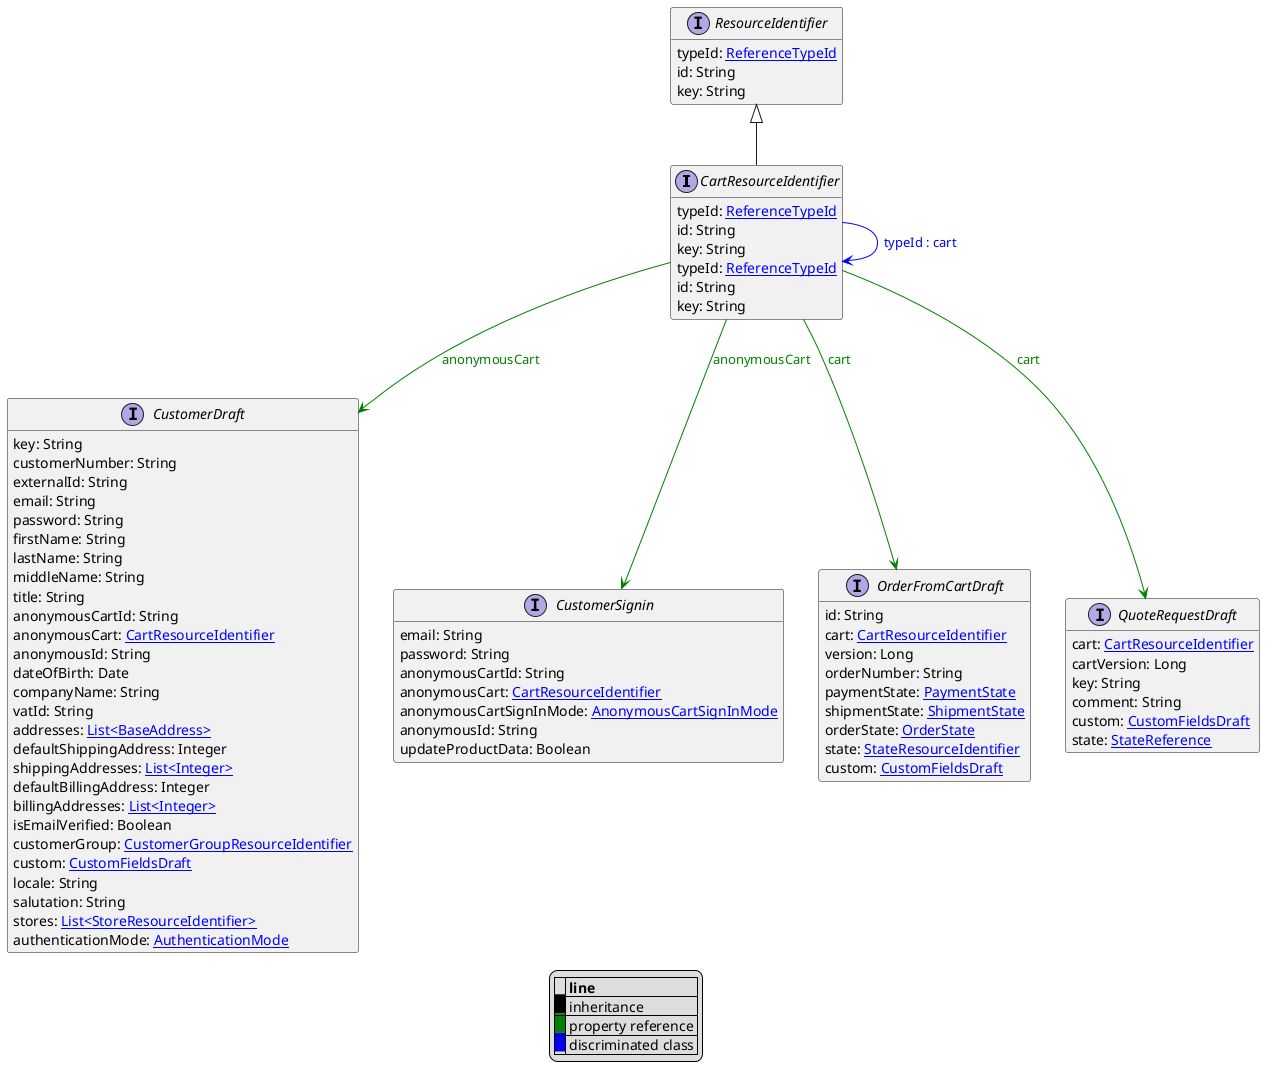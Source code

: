 @startuml

hide empty fields
hide empty methods
legend
|= |= line |
|<back:black>   </back>| inheritance |
|<back:green>   </back>| property reference |
|<back:blue>   </back>| discriminated class |
endlegend
interface CartResourceIdentifier [[CartResourceIdentifier.svg]] extends ResourceIdentifier {
    typeId: [[ReferenceTypeId.svg ReferenceTypeId]]
    id: String
    key: String
}
interface ResourceIdentifier [[ResourceIdentifier.svg]]  {
    typeId: [[ReferenceTypeId.svg ReferenceTypeId]]
    id: String
    key: String
}

interface CartResourceIdentifier [[CartResourceIdentifier.svg]]  {
    typeId: [[ReferenceTypeId.svg ReferenceTypeId]]
    id: String
    key: String
}
interface CustomerDraft [[CustomerDraft.svg]]  {
    key: String
    customerNumber: String
    externalId: String
    email: String
    password: String
    firstName: String
    lastName: String
    middleName: String
    title: String
    anonymousCartId: String
    anonymousCart: [[CartResourceIdentifier.svg CartResourceIdentifier]]
    anonymousId: String
    dateOfBirth: Date
    companyName: String
    vatId: String
    addresses: [[BaseAddress.svg List<BaseAddress>]]
    defaultShippingAddress: Integer
    shippingAddresses: [[Integer.svg List<Integer>]]
    defaultBillingAddress: Integer
    billingAddresses: [[Integer.svg List<Integer>]]
    isEmailVerified: Boolean
    customerGroup: [[CustomerGroupResourceIdentifier.svg CustomerGroupResourceIdentifier]]
    custom: [[CustomFieldsDraft.svg CustomFieldsDraft]]
    locale: String
    salutation: String
    stores: [[StoreResourceIdentifier.svg List<StoreResourceIdentifier>]]
    authenticationMode: [[AuthenticationMode.svg AuthenticationMode]]
}
interface CustomerSignin [[CustomerSignin.svg]]  {
    email: String
    password: String
    anonymousCartId: String
    anonymousCart: [[CartResourceIdentifier.svg CartResourceIdentifier]]
    anonymousCartSignInMode: [[AnonymousCartSignInMode.svg AnonymousCartSignInMode]]
    anonymousId: String
    updateProductData: Boolean
}
interface OrderFromCartDraft [[OrderFromCartDraft.svg]]  {
    id: String
    cart: [[CartResourceIdentifier.svg CartResourceIdentifier]]
    version: Long
    orderNumber: String
    paymentState: [[PaymentState.svg PaymentState]]
    shipmentState: [[ShipmentState.svg ShipmentState]]
    orderState: [[OrderState.svg OrderState]]
    state: [[StateResourceIdentifier.svg StateResourceIdentifier]]
    custom: [[CustomFieldsDraft.svg CustomFieldsDraft]]
}
interface QuoteRequestDraft [[QuoteRequestDraft.svg]]  {
    cart: [[CartResourceIdentifier.svg CartResourceIdentifier]]
    cartVersion: Long
    key: String
    comment: String
    custom: [[CustomFieldsDraft.svg CustomFieldsDraft]]
    state: [[StateReference.svg StateReference]]
}
CartResourceIdentifier --> CartResourceIdentifier #blue;text:blue : "typeId : cart"
CartResourceIdentifier --> CustomerDraft #green;text:green : "anonymousCart"
CartResourceIdentifier --> CustomerSignin #green;text:green : "anonymousCart"
CartResourceIdentifier --> OrderFromCartDraft #green;text:green : "cart"
CartResourceIdentifier --> QuoteRequestDraft #green;text:green : "cart"
@enduml
